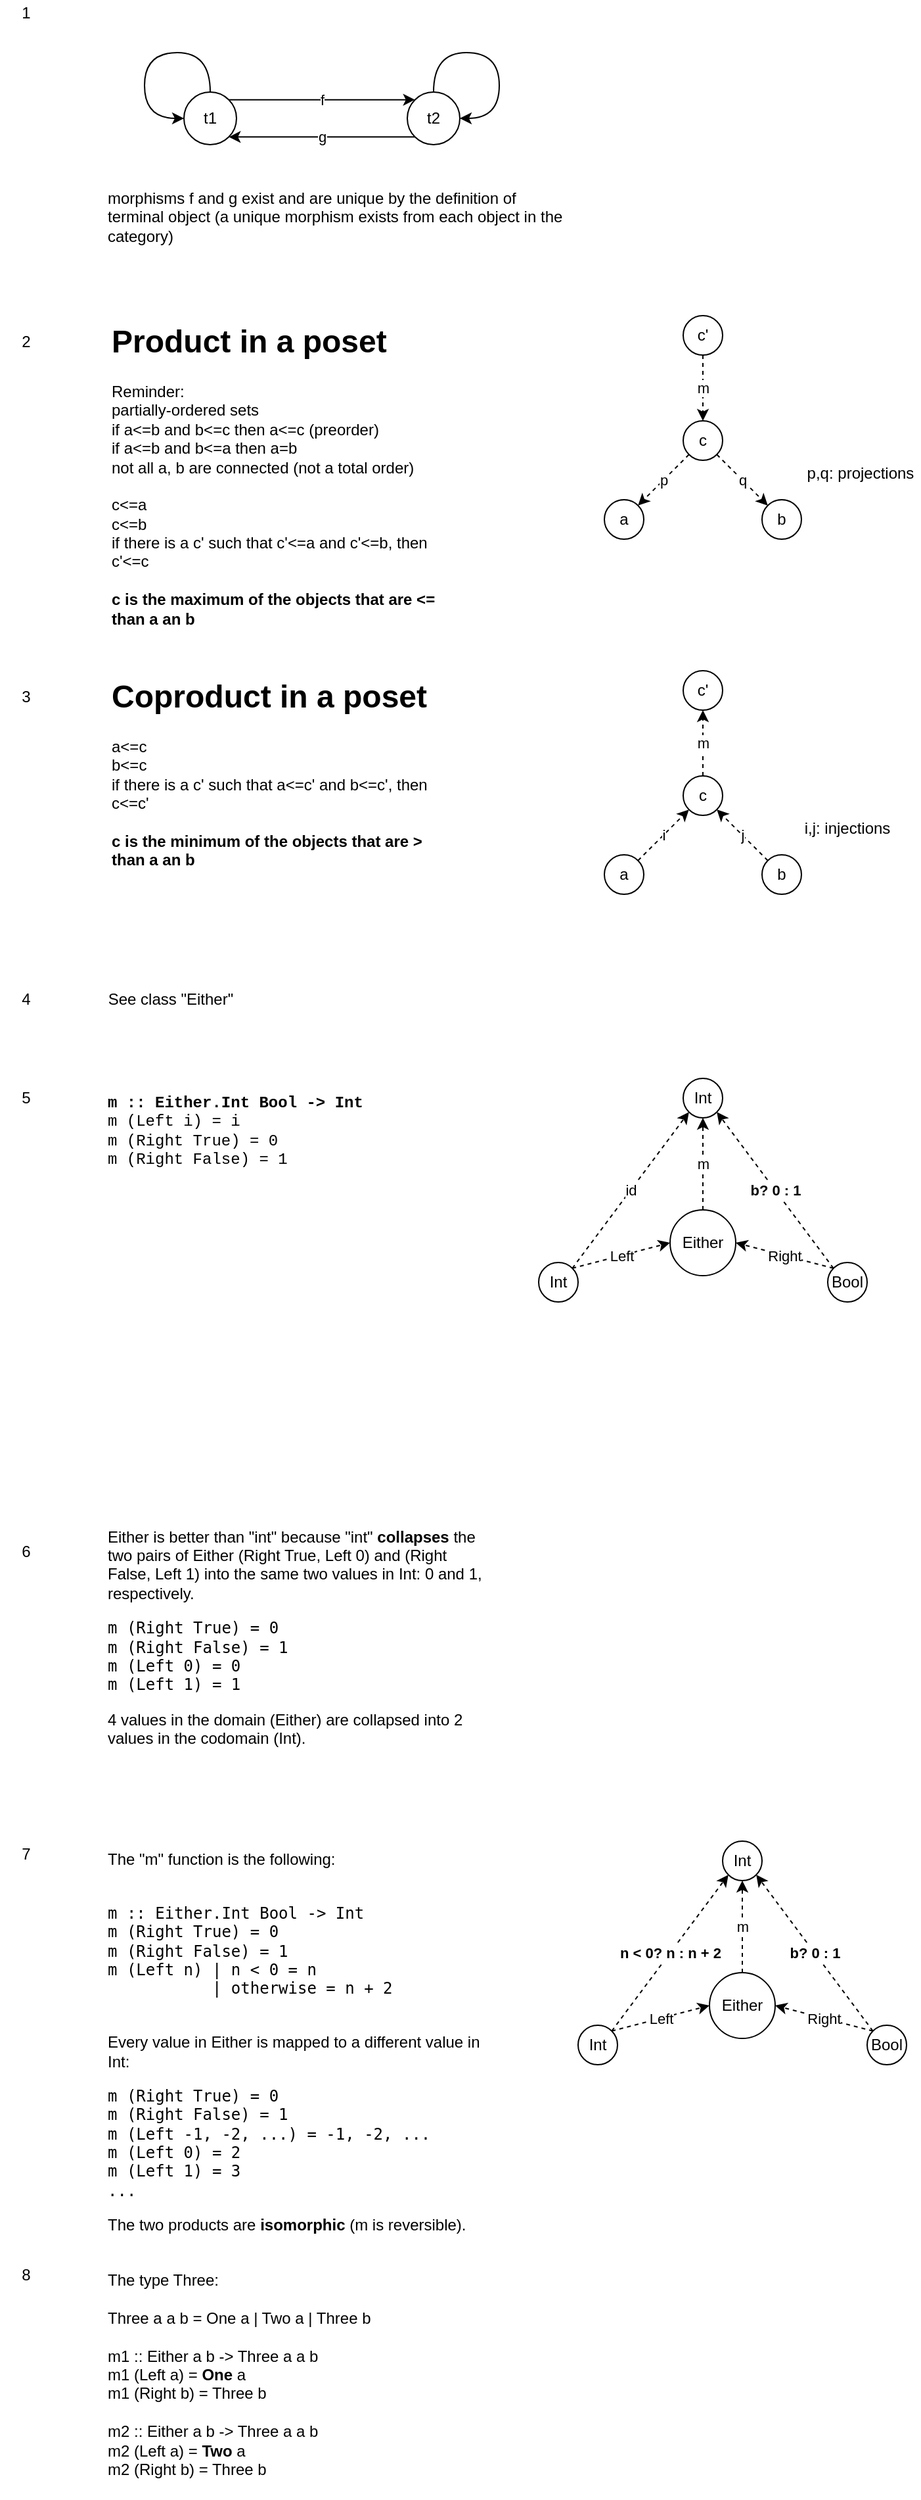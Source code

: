 <mxfile version="13.9.9" type="device"><diagram id="q5qS3_bCX6MHZmU_Dn63" name="Page-1"><mxGraphModel dx="772" dy="566" grid="1" gridSize="10" guides="1" tooltips="1" connect="1" arrows="1" fold="1" page="1" pageScale="1" pageWidth="827" pageHeight="1169" math="0" shadow="0"><root><mxCell id="0"/><mxCell id="1" parent="0"/><mxCell id="oN7qF1cAjGM7p4Q8CCU1-1" value="1" style="text;html=1;strokeColor=none;fillColor=none;align=center;verticalAlign=middle;whiteSpace=wrap;rounded=0;" parent="1" vertex="1"><mxGeometry x="40" y="40" width="40" height="20" as="geometry"/></mxCell><mxCell id="oN7qF1cAjGM7p4Q8CCU1-7" value="f" style="edgeStyle=orthogonalEdgeStyle;curved=1;orthogonalLoop=1;jettySize=auto;html=1;exitX=1;exitY=0;exitDx=0;exitDy=0;entryX=0;entryY=0;entryDx=0;entryDy=0;" parent="1" source="oN7qF1cAjGM7p4Q8CCU1-2" target="oN7qF1cAjGM7p4Q8CCU1-5" edge="1"><mxGeometry relative="1" as="geometry"/></mxCell><mxCell id="oN7qF1cAjGM7p4Q8CCU1-2" value="t1" style="ellipse;whiteSpace=wrap;html=1;aspect=fixed;" parent="1" vertex="1"><mxGeometry x="180" y="110" width="40" height="40" as="geometry"/></mxCell><mxCell id="oN7qF1cAjGM7p4Q8CCU1-4" style="edgeStyle=orthogonalEdgeStyle;orthogonalLoop=1;jettySize=auto;html=1;exitX=0.5;exitY=0;exitDx=0;exitDy=0;entryX=0;entryY=0.5;entryDx=0;entryDy=0;curved=1;" parent="1" source="oN7qF1cAjGM7p4Q8CCU1-2" target="oN7qF1cAjGM7p4Q8CCU1-2" edge="1"><mxGeometry relative="1" as="geometry"><Array as="points"><mxPoint x="200" y="80"/><mxPoint x="150" y="80"/><mxPoint x="150" y="130"/></Array></mxGeometry></mxCell><mxCell id="oN7qF1cAjGM7p4Q8CCU1-8" value="g" style="edgeStyle=orthogonalEdgeStyle;curved=1;orthogonalLoop=1;jettySize=auto;html=1;exitX=0;exitY=1;exitDx=0;exitDy=0;entryX=1;entryY=1;entryDx=0;entryDy=0;" parent="1" source="oN7qF1cAjGM7p4Q8CCU1-5" target="oN7qF1cAjGM7p4Q8CCU1-2" edge="1"><mxGeometry relative="1" as="geometry"/></mxCell><mxCell id="oN7qF1cAjGM7p4Q8CCU1-5" value="t2" style="ellipse;whiteSpace=wrap;html=1;aspect=fixed;" parent="1" vertex="1"><mxGeometry x="350" y="110" width="40" height="40" as="geometry"/></mxCell><mxCell id="oN7qF1cAjGM7p4Q8CCU1-6" style="edgeStyle=orthogonalEdgeStyle;orthogonalLoop=1;jettySize=auto;html=1;exitX=0.5;exitY=0;exitDx=0;exitDy=0;entryX=1;entryY=0.5;entryDx=0;entryDy=0;curved=1;" parent="1" source="oN7qF1cAjGM7p4Q8CCU1-5" target="oN7qF1cAjGM7p4Q8CCU1-5" edge="1"><mxGeometry relative="1" as="geometry"><Array as="points"><mxPoint x="370" y="80"/><mxPoint x="420" y="80"/><mxPoint x="420" y="130"/></Array></mxGeometry></mxCell><mxCell id="oN7qF1cAjGM7p4Q8CCU1-9" value="morphisms f and g exist and are unique by the definition of terminal object (a unique morphism exists from each object in the category)" style="text;html=1;strokeColor=none;fillColor=none;align=left;verticalAlign=middle;whiteSpace=wrap;rounded=0;" parent="1" vertex="1"><mxGeometry x="120" y="180" width="350" height="50" as="geometry"/></mxCell><mxCell id="oN7qF1cAjGM7p4Q8CCU1-10" value="2" style="text;html=1;strokeColor=none;fillColor=none;align=center;verticalAlign=middle;whiteSpace=wrap;rounded=0;" parent="1" vertex="1"><mxGeometry x="40" y="290" width="40" height="20" as="geometry"/></mxCell><mxCell id="oN7qF1cAjGM7p4Q8CCU1-11" value="&lt;h1&gt;Product in a poset&lt;/h1&gt;&lt;p&gt;Reminder:&lt;br&gt;partially-ordered sets&lt;br&gt;if a&amp;lt;=b and b&amp;lt;=c then a&amp;lt;=c (preorder)&lt;br&gt;if a&amp;lt;=b and b&amp;lt;=a then a=b&lt;br&gt;not all a, b are connected (not a total order)&lt;br&gt;&lt;br&gt;c&amp;lt;=a&lt;br&gt;c&amp;lt;=b&lt;br&gt;if there is a c' such that c'&amp;lt;=a and c'&amp;lt;=b, then c'&amp;lt;=c&lt;br&gt;&lt;br&gt;&lt;b&gt;c is the maximum of the objects that are &amp;lt;= than a an b&lt;/b&gt;&lt;/p&gt;" style="text;html=1;strokeColor=none;fillColor=none;spacing=5;spacingTop=-20;whiteSpace=wrap;overflow=hidden;rounded=0;align=left;" parent="1" vertex="1"><mxGeometry x="120" y="280" width="270" height="240" as="geometry"/></mxCell><mxCell id="oN7qF1cAjGM7p4Q8CCU1-19" value="m" style="edgeStyle=none;rounded=0;orthogonalLoop=1;jettySize=auto;html=1;entryX=0.5;entryY=0;entryDx=0;entryDy=0;dashed=1;strokeColor=#000000;exitX=0.5;exitY=1;exitDx=0;exitDy=0;" parent="1" source="oN7qF1cAjGM7p4Q8CCU1-18" target="oN7qF1cAjGM7p4Q8CCU1-12" edge="1"><mxGeometry relative="1" as="geometry"><mxPoint x="610" y="310" as="sourcePoint"/></mxGeometry></mxCell><mxCell id="oN7qF1cAjGM7p4Q8CCU1-12" value="c" style="ellipse;whiteSpace=wrap;html=1;aspect=fixed;align=center;" parent="1" vertex="1"><mxGeometry x="560" y="360" width="30" height="30" as="geometry"/></mxCell><mxCell id="oN7qF1cAjGM7p4Q8CCU1-16" value="q" style="edgeStyle=none;rounded=0;orthogonalLoop=1;jettySize=auto;html=1;entryX=0;entryY=0;entryDx=0;entryDy=0;strokeColor=#000000;dashed=1;exitX=1;exitY=1;exitDx=0;exitDy=0;" parent="1" source="oN7qF1cAjGM7p4Q8CCU1-12" target="oN7qF1cAjGM7p4Q8CCU1-13" edge="1"><mxGeometry relative="1" as="geometry"><mxPoint x="640" y="320" as="sourcePoint"/></mxGeometry></mxCell><mxCell id="oN7qF1cAjGM7p4Q8CCU1-13" value="b" style="ellipse;whiteSpace=wrap;html=1;aspect=fixed;align=center;" parent="1" vertex="1"><mxGeometry x="620" y="420" width="30" height="30" as="geometry"/></mxCell><mxCell id="oN7qF1cAjGM7p4Q8CCU1-15" value="p" style="orthogonalLoop=1;jettySize=auto;html=1;entryX=1;entryY=0;entryDx=0;entryDy=0;rounded=0;dashed=1;exitX=0;exitY=1;exitDx=0;exitDy=0;" parent="1" source="oN7qF1cAjGM7p4Q8CCU1-12" target="oN7qF1cAjGM7p4Q8CCU1-14" edge="1"><mxGeometry relative="1" as="geometry"><mxPoint x="526" y="386" as="sourcePoint"/></mxGeometry></mxCell><mxCell id="oN7qF1cAjGM7p4Q8CCU1-14" value="a" style="ellipse;whiteSpace=wrap;html=1;aspect=fixed;align=center;" parent="1" vertex="1"><mxGeometry x="500" y="420" width="30" height="30" as="geometry"/></mxCell><mxCell id="oN7qF1cAjGM7p4Q8CCU1-17" value="p,q: projections" style="text;html=1;strokeColor=none;fillColor=none;align=center;verticalAlign=middle;whiteSpace=wrap;rounded=0;" parent="1" vertex="1"><mxGeometry x="650" y="390" width="90" height="20" as="geometry"/></mxCell><mxCell id="oN7qF1cAjGM7p4Q8CCU1-18" value="c'" style="ellipse;whiteSpace=wrap;html=1;aspect=fixed;align=center;" parent="1" vertex="1"><mxGeometry x="560" y="280" width="30" height="30" as="geometry"/></mxCell><mxCell id="oN7qF1cAjGM7p4Q8CCU1-22" value="3" style="text;html=1;strokeColor=none;fillColor=none;align=center;verticalAlign=middle;whiteSpace=wrap;rounded=0;" parent="1" vertex="1"><mxGeometry x="40" y="560" width="40" height="20" as="geometry"/></mxCell><mxCell id="oN7qF1cAjGM7p4Q8CCU1-23" value="&lt;h1&gt;Coproduct in a poset&lt;/h1&gt;&lt;p&gt;a&amp;lt;=c&lt;br&gt;b&amp;lt;=c&lt;br&gt;if there is a c' such that a&amp;lt;=c' and b&amp;lt;=c', then c&amp;lt;=c'&lt;br&gt;&lt;br&gt;&lt;b&gt;c is the minimum of the objects that are &amp;gt; than a an b&lt;/b&gt;&lt;/p&gt;" style="text;html=1;strokeColor=none;fillColor=none;spacing=5;spacingTop=-20;whiteSpace=wrap;overflow=hidden;rounded=0;align=left;" parent="1" vertex="1"><mxGeometry x="120" y="550" width="270" height="160" as="geometry"/></mxCell><mxCell id="oN7qF1cAjGM7p4Q8CCU1-24" value="m" style="edgeStyle=none;rounded=0;orthogonalLoop=1;jettySize=auto;html=1;exitX=0.5;exitY=0;exitDx=0;exitDy=0;entryX=0.5;entryY=1;entryDx=0;entryDy=0;dashed=1;strokeColor=#000000;" parent="1" source="oN7qF1cAjGM7p4Q8CCU1-25" target="oN7qF1cAjGM7p4Q8CCU1-31" edge="1"><mxGeometry relative="1" as="geometry"/></mxCell><mxCell id="oN7qF1cAjGM7p4Q8CCU1-25" value="c" style="ellipse;whiteSpace=wrap;html=1;aspect=fixed;align=center;" parent="1" vertex="1"><mxGeometry x="560" y="630" width="30" height="30" as="geometry"/></mxCell><mxCell id="oN7qF1cAjGM7p4Q8CCU1-26" value="j" style="edgeStyle=none;rounded=0;orthogonalLoop=1;jettySize=auto;html=1;exitX=0;exitY=0;exitDx=0;exitDy=0;entryX=1;entryY=1;entryDx=0;entryDy=0;strokeColor=#000000;dashed=1;" parent="1" source="oN7qF1cAjGM7p4Q8CCU1-27" target="oN7qF1cAjGM7p4Q8CCU1-25" edge="1"><mxGeometry relative="1" as="geometry"/></mxCell><mxCell id="oN7qF1cAjGM7p4Q8CCU1-27" value="b" style="ellipse;whiteSpace=wrap;html=1;aspect=fixed;align=center;" parent="1" vertex="1"><mxGeometry x="620" y="690" width="30" height="30" as="geometry"/></mxCell><mxCell id="oN7qF1cAjGM7p4Q8CCU1-28" value="i" style="orthogonalLoop=1;jettySize=auto;html=1;exitX=1;exitY=0;exitDx=0;exitDy=0;entryX=0;entryY=1;entryDx=0;entryDy=0;rounded=0;dashed=1;" parent="1" source="oN7qF1cAjGM7p4Q8CCU1-29" target="oN7qF1cAjGM7p4Q8CCU1-25" edge="1"><mxGeometry relative="1" as="geometry"/></mxCell><mxCell id="oN7qF1cAjGM7p4Q8CCU1-29" value="a" style="ellipse;whiteSpace=wrap;html=1;aspect=fixed;align=center;" parent="1" vertex="1"><mxGeometry x="500" y="690" width="30" height="30" as="geometry"/></mxCell><mxCell id="oN7qF1cAjGM7p4Q8CCU1-30" value="i,j: injections" style="text;html=1;strokeColor=none;fillColor=none;align=center;verticalAlign=middle;whiteSpace=wrap;rounded=0;" parent="1" vertex="1"><mxGeometry x="650" y="660" width="70" height="20" as="geometry"/></mxCell><mxCell id="oN7qF1cAjGM7p4Q8CCU1-31" value="c'" style="ellipse;whiteSpace=wrap;html=1;aspect=fixed;align=center;" parent="1" vertex="1"><mxGeometry x="560" y="550" width="30" height="30" as="geometry"/></mxCell><mxCell id="oN7qF1cAjGM7p4Q8CCU1-32" value="4" style="text;html=1;strokeColor=none;fillColor=none;align=center;verticalAlign=middle;whiteSpace=wrap;rounded=0;" parent="1" vertex="1"><mxGeometry x="40" y="790" width="40" height="20" as="geometry"/></mxCell><mxCell id="oN7qF1cAjGM7p4Q8CCU1-33" value="See class &quot;Either&quot;" style="text;html=1;strokeColor=none;fillColor=none;align=center;verticalAlign=middle;whiteSpace=wrap;rounded=0;" parent="1" vertex="1"><mxGeometry x="120" y="790" width="100" height="20" as="geometry"/></mxCell><mxCell id="oN7qF1cAjGM7p4Q8CCU1-50" value="m" style="edgeStyle=none;rounded=0;orthogonalLoop=1;jettySize=auto;html=1;exitX=0.5;exitY=0;exitDx=0;exitDy=0;entryX=0.5;entryY=1;entryDx=0;entryDy=0;dashed=1;strokeColor=#000000;" parent="1" source="oN7qF1cAjGM7p4Q8CCU1-51" target="oN7qF1cAjGM7p4Q8CCU1-57" edge="1"><mxGeometry relative="1" as="geometry"/></mxCell><mxCell id="oN7qF1cAjGM7p4Q8CCU1-51" value="Either" style="ellipse;whiteSpace=wrap;html=1;aspect=fixed;align=center;" parent="1" vertex="1"><mxGeometry x="550" y="960" width="50" height="50" as="geometry"/></mxCell><mxCell id="oN7qF1cAjGM7p4Q8CCU1-52" value="Right" style="edgeStyle=none;rounded=0;orthogonalLoop=1;jettySize=auto;html=1;exitX=0;exitY=0;exitDx=0;exitDy=0;entryX=1;entryY=0.5;entryDx=0;entryDy=0;strokeColor=#000000;dashed=1;" parent="1" source="oN7qF1cAjGM7p4Q8CCU1-53" target="oN7qF1cAjGM7p4Q8CCU1-51" edge="1"><mxGeometry relative="1" as="geometry"/></mxCell><mxCell id="oN7qF1cAjGM7p4Q8CCU1-59" value="b? 0 : 1" style="edgeStyle=none;rounded=0;orthogonalLoop=1;jettySize=auto;html=1;exitX=0;exitY=0;exitDx=0;exitDy=0;entryX=1;entryY=1;entryDx=0;entryDy=0;dashed=1;strokeColor=#000000;fontStyle=1" parent="1" source="oN7qF1cAjGM7p4Q8CCU1-53" target="oN7qF1cAjGM7p4Q8CCU1-57" edge="1"><mxGeometry relative="1" as="geometry"/></mxCell><mxCell id="oN7qF1cAjGM7p4Q8CCU1-53" value="Bool" style="ellipse;whiteSpace=wrap;html=1;aspect=fixed;align=center;" parent="1" vertex="1"><mxGeometry x="670" y="1000" width="30" height="30" as="geometry"/></mxCell><mxCell id="oN7qF1cAjGM7p4Q8CCU1-54" value="Left" style="orthogonalLoop=1;jettySize=auto;html=1;exitX=1;exitY=0;exitDx=0;exitDy=0;entryX=0;entryY=0.5;entryDx=0;entryDy=0;rounded=0;dashed=1;" parent="1" source="oN7qF1cAjGM7p4Q8CCU1-55" target="oN7qF1cAjGM7p4Q8CCU1-51" edge="1"><mxGeometry relative="1" as="geometry"/></mxCell><mxCell id="oN7qF1cAjGM7p4Q8CCU1-58" value="id" style="edgeStyle=none;rounded=0;orthogonalLoop=1;jettySize=auto;html=1;exitX=1;exitY=0;exitDx=0;exitDy=0;entryX=0;entryY=1;entryDx=0;entryDy=0;dashed=1;strokeColor=#000000;" parent="1" source="oN7qF1cAjGM7p4Q8CCU1-55" target="oN7qF1cAjGM7p4Q8CCU1-57" edge="1"><mxGeometry relative="1" as="geometry"/></mxCell><mxCell id="oN7qF1cAjGM7p4Q8CCU1-55" value="Int" style="ellipse;whiteSpace=wrap;html=1;aspect=fixed;align=center;" parent="1" vertex="1"><mxGeometry x="450" y="1000" width="30" height="30" as="geometry"/></mxCell><mxCell id="oN7qF1cAjGM7p4Q8CCU1-57" value="Int" style="ellipse;whiteSpace=wrap;html=1;aspect=fixed;align=center;" parent="1" vertex="1"><mxGeometry x="560" y="860" width="30" height="30" as="geometry"/></mxCell><mxCell id="oN7qF1cAjGM7p4Q8CCU1-60" value="5" style="text;html=1;strokeColor=none;fillColor=none;align=center;verticalAlign=middle;whiteSpace=wrap;rounded=0;" parent="1" vertex="1"><mxGeometry x="40" y="865" width="40" height="20" as="geometry"/></mxCell><mxCell id="oN7qF1cAjGM7p4Q8CCU1-61" value="&lt;b&gt;m :: Either.Int Bool -&amp;gt; Int&lt;br&gt;&lt;/b&gt;m (Left i) = i&lt;br&gt;m (Right True) = 0&lt;br&gt;m (Right False) = 1" style="text;html=1;strokeColor=none;fillColor=none;align=left;verticalAlign=top;whiteSpace=wrap;rounded=0;fontFamily=Courier New;" parent="1" vertex="1"><mxGeometry x="120" y="865" width="280" height="75" as="geometry"/></mxCell><mxCell id="oN7qF1cAjGM7p4Q8CCU1-62" value="6" style="text;html=1;strokeColor=none;fillColor=none;align=center;verticalAlign=middle;whiteSpace=wrap;rounded=0;" parent="1" vertex="1"><mxGeometry x="40" y="1210" width="40" height="20" as="geometry"/></mxCell><mxCell id="oN7qF1cAjGM7p4Q8CCU1-64" value="Either is better than &quot;int&quot; because &quot;int&quot; &lt;b&gt;collapses&lt;/b&gt; the two pairs of Either (Right True, Left 0) and (Right False, Left 1) into the same two values in Int: 0 and 1, respectively.&lt;br&gt;&lt;pre&gt;m (Right True) = 0&lt;br&gt;m (Right False) = 1&lt;br/&gt;m (Left 0) = 0&lt;br&gt;m (Left 1) = 1&lt;/pre&gt;4 values in the domain (Either) are collapsed into 2 values in the codomain (Int)." style="text;html=1;strokeColor=none;fillColor=none;align=left;verticalAlign=middle;whiteSpace=wrap;rounded=0;" parent="1" vertex="1"><mxGeometry x="120" y="1200" width="290" height="170" as="geometry"/></mxCell><mxCell id="oN7qF1cAjGM7p4Q8CCU1-65" value="7" style="text;html=1;strokeColor=none;fillColor=none;align=center;verticalAlign=middle;whiteSpace=wrap;rounded=0;" parent="1" vertex="1"><mxGeometry x="40" y="1440" width="40" height="20" as="geometry"/></mxCell><mxCell id="oN7qF1cAjGM7p4Q8CCU1-66" value="The &quot;m&quot; function is the following:&lt;br&gt;&lt;br&gt;&lt;pre&gt;m :: Either.Int Bool -&amp;gt; Int&lt;br&gt;m (Right True) = 0&lt;br&gt;m (Right False) = 1&lt;br&gt;m (Left n) | n &amp;lt; 0 = n&lt;br&gt;           | otherwise = n + 2&lt;/pre&gt;&lt;div&gt;&lt;br&gt;&lt;/div&gt;Every value in Either is mapped to a different value in Int:&lt;br&gt;&lt;pre&gt;m (Right True) = 0&lt;br&gt;m (Right False) = 1&lt;br&gt;m (Left -1, -2, ...) = -1, -2, ...&lt;br/&gt;m (Left 0) = 2&lt;br/&gt;m (Left 1) = 3&lt;br/&gt;...&lt;/pre&gt;The two products are &lt;b&gt;isomorphic&lt;/b&gt; (m is reversible)." style="text;html=1;strokeColor=none;fillColor=none;align=left;verticalAlign=top;whiteSpace=wrap;rounded=0;" parent="1" vertex="1"><mxGeometry x="120" y="1440" width="290" height="300" as="geometry"/></mxCell><mxCell id="oN7qF1cAjGM7p4Q8CCU1-67" value="m" style="edgeStyle=none;rounded=0;orthogonalLoop=1;jettySize=auto;html=1;exitX=0.5;exitY=0;exitDx=0;exitDy=0;entryX=0.5;entryY=1;entryDx=0;entryDy=0;dashed=1;strokeColor=#000000;" parent="1" source="oN7qF1cAjGM7p4Q8CCU1-68" target="oN7qF1cAjGM7p4Q8CCU1-75" edge="1"><mxGeometry relative="1" as="geometry"/></mxCell><mxCell id="oN7qF1cAjGM7p4Q8CCU1-68" value="Either" style="ellipse;whiteSpace=wrap;html=1;aspect=fixed;align=center;" parent="1" vertex="1"><mxGeometry x="580" y="1540" width="50" height="50" as="geometry"/></mxCell><mxCell id="oN7qF1cAjGM7p4Q8CCU1-69" value="Right" style="edgeStyle=none;rounded=0;orthogonalLoop=1;jettySize=auto;html=1;exitX=0;exitY=0;exitDx=0;exitDy=0;entryX=1;entryY=0.5;entryDx=0;entryDy=0;strokeColor=#000000;dashed=1;" parent="1" source="oN7qF1cAjGM7p4Q8CCU1-71" target="oN7qF1cAjGM7p4Q8CCU1-68" edge="1"><mxGeometry relative="1" as="geometry"/></mxCell><mxCell id="oN7qF1cAjGM7p4Q8CCU1-70" value="b? 0 : 1" style="edgeStyle=none;rounded=0;orthogonalLoop=1;jettySize=auto;html=1;exitX=0;exitY=0;exitDx=0;exitDy=0;entryX=1;entryY=1;entryDx=0;entryDy=0;dashed=1;strokeColor=#000000;fontStyle=1" parent="1" source="oN7qF1cAjGM7p4Q8CCU1-71" target="oN7qF1cAjGM7p4Q8CCU1-75" edge="1"><mxGeometry relative="1" as="geometry"/></mxCell><mxCell id="oN7qF1cAjGM7p4Q8CCU1-71" value="Bool" style="ellipse;whiteSpace=wrap;html=1;aspect=fixed;align=center;" parent="1" vertex="1"><mxGeometry x="700" y="1580" width="30" height="30" as="geometry"/></mxCell><mxCell id="oN7qF1cAjGM7p4Q8CCU1-72" value="Left" style="orthogonalLoop=1;jettySize=auto;html=1;exitX=1;exitY=0;exitDx=0;exitDy=0;entryX=0;entryY=0.5;entryDx=0;entryDy=0;rounded=0;dashed=1;" parent="1" source="oN7qF1cAjGM7p4Q8CCU1-74" target="oN7qF1cAjGM7p4Q8CCU1-68" edge="1"><mxGeometry relative="1" as="geometry"/></mxCell><mxCell id="oN7qF1cAjGM7p4Q8CCU1-73" value="n &amp;lt; 0? n : n + 2" style="edgeStyle=none;rounded=0;orthogonalLoop=1;jettySize=auto;html=1;exitX=1;exitY=0;exitDx=0;exitDy=0;entryX=0;entryY=1;entryDx=0;entryDy=0;dashed=1;strokeColor=#000000;fontStyle=1" parent="1" source="oN7qF1cAjGM7p4Q8CCU1-74" target="oN7qF1cAjGM7p4Q8CCU1-75" edge="1"><mxGeometry relative="1" as="geometry"/></mxCell><mxCell id="oN7qF1cAjGM7p4Q8CCU1-74" value="Int" style="ellipse;whiteSpace=wrap;html=1;aspect=fixed;align=center;" parent="1" vertex="1"><mxGeometry x="480" y="1580" width="30" height="30" as="geometry"/></mxCell><mxCell id="oN7qF1cAjGM7p4Q8CCU1-75" value="Int" style="ellipse;whiteSpace=wrap;html=1;aspect=fixed;align=center;" parent="1" vertex="1"><mxGeometry x="590" y="1440" width="30" height="30" as="geometry"/></mxCell><mxCell id="oN7qF1cAjGM7p4Q8CCU1-76" value="8" style="text;html=1;strokeColor=none;fillColor=none;align=center;verticalAlign=middle;whiteSpace=wrap;rounded=0;" parent="1" vertex="1"><mxGeometry x="40" y="1760" width="40" height="20" as="geometry"/></mxCell><mxCell id="oN7qF1cAjGM7p4Q8CCU1-77" value="The type Three:&lt;br&gt;&lt;br&gt;Three a a b = One a | Two a | Three b&lt;br&gt;&lt;br&gt;m1 :: Either a b -&amp;gt; Three a a b&lt;br&gt;m1 (Left a) = &lt;b&gt;One&lt;/b&gt; a&lt;br&gt;m1 (Right b) = Three b&lt;br&gt;&lt;br&gt;m2 :: Either a b -&amp;gt; Three a a b&lt;br&gt;m2 (Left a) = &lt;b&gt;Two&lt;/b&gt; a&lt;br&gt;m2 (Right b) = Three b" style="text;html=1;strokeColor=none;fillColor=none;align=left;verticalAlign=top;whiteSpace=wrap;rounded=0;fontFamily=Helvetica;" parent="1" vertex="1"><mxGeometry x="120" y="1760" width="320" height="180" as="geometry"/></mxCell></root></mxGraphModel></diagram></mxfile>